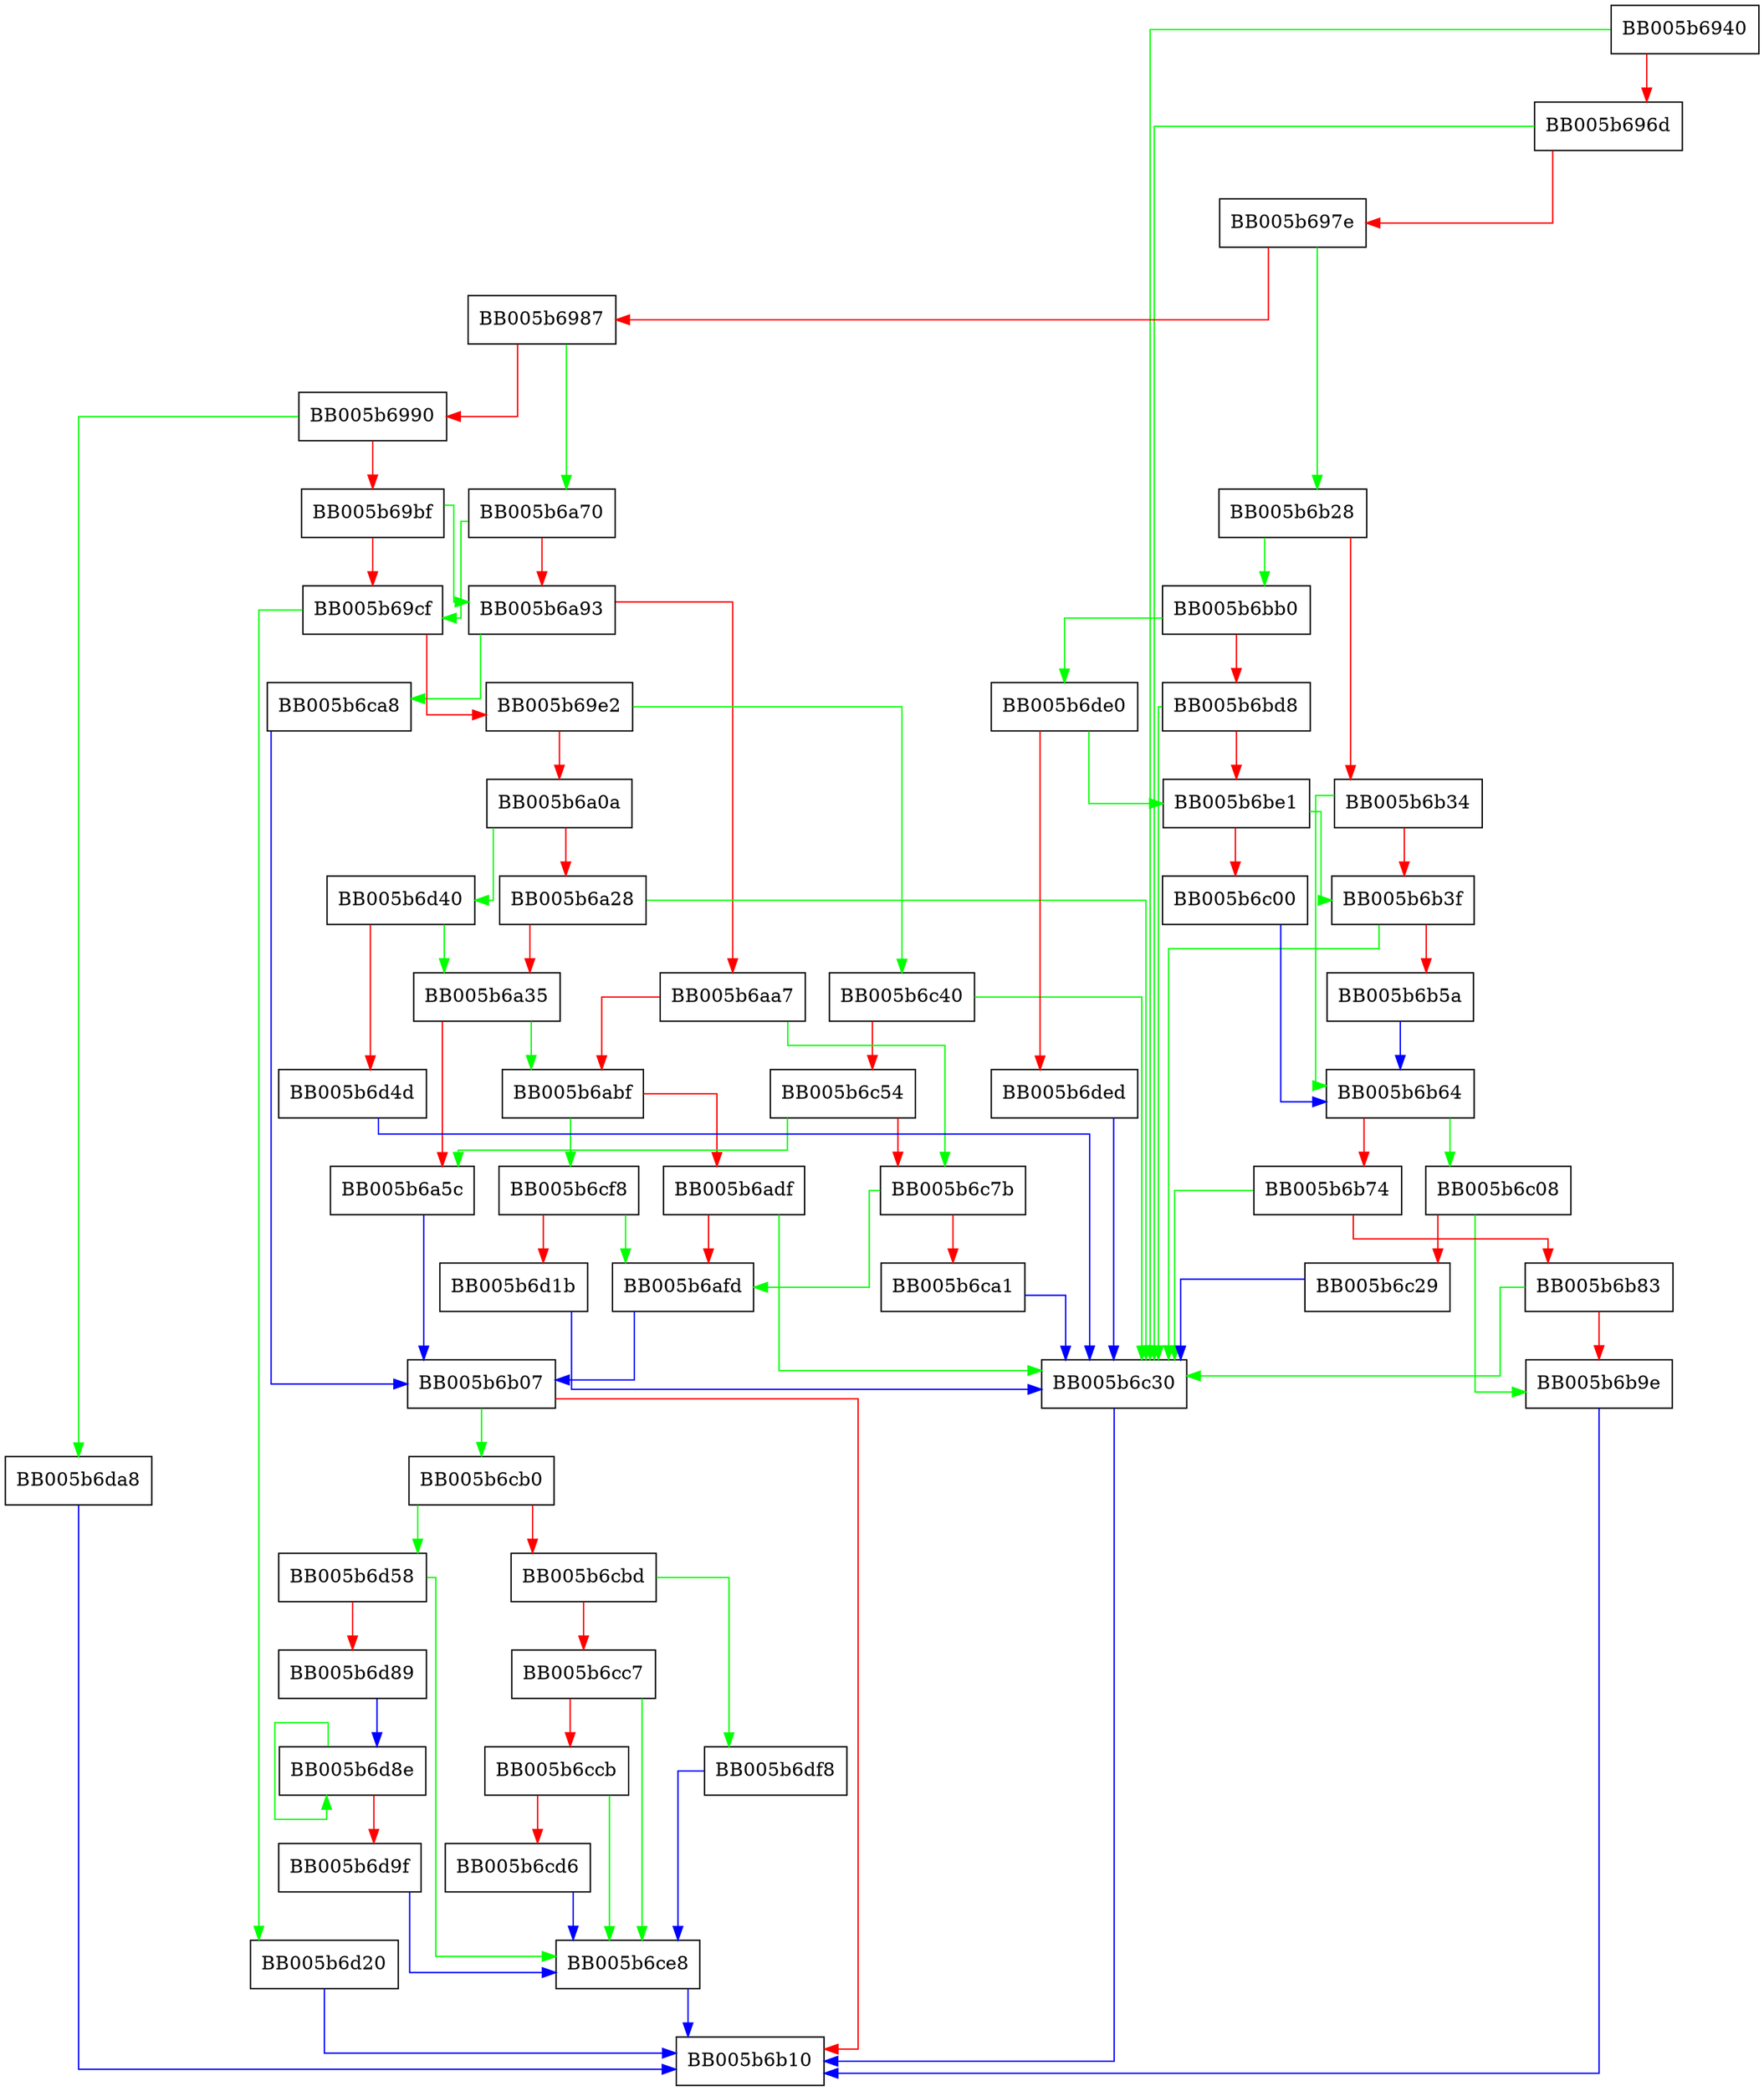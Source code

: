 digraph aes_ocb_cipher {
  node [shape="box"];
  graph [splines=ortho];
  BB005b6940 -> BB005b6c30 [color="green"];
  BB005b6940 -> BB005b696d [color="red"];
  BB005b696d -> BB005b6c30 [color="green"];
  BB005b696d -> BB005b697e [color="red"];
  BB005b697e -> BB005b6b28 [color="green"];
  BB005b697e -> BB005b6987 [color="red"];
  BB005b6987 -> BB005b6a70 [color="green"];
  BB005b6987 -> BB005b6990 [color="red"];
  BB005b6990 -> BB005b6da8 [color="green"];
  BB005b6990 -> BB005b69bf [color="red"];
  BB005b69bf -> BB005b6a93 [color="green"];
  BB005b69bf -> BB005b69cf [color="red"];
  BB005b69cf -> BB005b6d20 [color="green"];
  BB005b69cf -> BB005b69e2 [color="red"];
  BB005b69e2 -> BB005b6c40 [color="green"];
  BB005b69e2 -> BB005b6a0a [color="red"];
  BB005b6a0a -> BB005b6d40 [color="green"];
  BB005b6a0a -> BB005b6a28 [color="red"];
  BB005b6a28 -> BB005b6c30 [color="green"];
  BB005b6a28 -> BB005b6a35 [color="red"];
  BB005b6a35 -> BB005b6abf [color="green"];
  BB005b6a35 -> BB005b6a5c [color="red"];
  BB005b6a5c -> BB005b6b07 [color="blue"];
  BB005b6a70 -> BB005b69cf [color="green"];
  BB005b6a70 -> BB005b6a93 [color="red"];
  BB005b6a93 -> BB005b6ca8 [color="green"];
  BB005b6a93 -> BB005b6aa7 [color="red"];
  BB005b6aa7 -> BB005b6c7b [color="green"];
  BB005b6aa7 -> BB005b6abf [color="red"];
  BB005b6abf -> BB005b6cf8 [color="green"];
  BB005b6abf -> BB005b6adf [color="red"];
  BB005b6adf -> BB005b6c30 [color="green"];
  BB005b6adf -> BB005b6afd [color="red"];
  BB005b6afd -> BB005b6b07 [color="blue"];
  BB005b6b07 -> BB005b6cb0 [color="green"];
  BB005b6b07 -> BB005b6b10 [color="red"];
  BB005b6b28 -> BB005b6bb0 [color="green"];
  BB005b6b28 -> BB005b6b34 [color="red"];
  BB005b6b34 -> BB005b6b64 [color="green"];
  BB005b6b34 -> BB005b6b3f [color="red"];
  BB005b6b3f -> BB005b6c30 [color="green"];
  BB005b6b3f -> BB005b6b5a [color="red"];
  BB005b6b5a -> BB005b6b64 [color="blue"];
  BB005b6b64 -> BB005b6c08 [color="green"];
  BB005b6b64 -> BB005b6b74 [color="red"];
  BB005b6b74 -> BB005b6c30 [color="green"];
  BB005b6b74 -> BB005b6b83 [color="red"];
  BB005b6b83 -> BB005b6c30 [color="green"];
  BB005b6b83 -> BB005b6b9e [color="red"];
  BB005b6b9e -> BB005b6b10 [color="blue"];
  BB005b6bb0 -> BB005b6de0 [color="green"];
  BB005b6bb0 -> BB005b6bd8 [color="red"];
  BB005b6bd8 -> BB005b6c30 [color="green"];
  BB005b6bd8 -> BB005b6be1 [color="red"];
  BB005b6be1 -> BB005b6b3f [color="green"];
  BB005b6be1 -> BB005b6c00 [color="red"];
  BB005b6c00 -> BB005b6b64 [color="blue"];
  BB005b6c08 -> BB005b6b9e [color="green"];
  BB005b6c08 -> BB005b6c29 [color="red"];
  BB005b6c29 -> BB005b6c30 [color="blue"];
  BB005b6c30 -> BB005b6b10 [color="blue"];
  BB005b6c40 -> BB005b6c30 [color="green"];
  BB005b6c40 -> BB005b6c54 [color="red"];
  BB005b6c54 -> BB005b6a5c [color="green"];
  BB005b6c54 -> BB005b6c7b [color="red"];
  BB005b6c7b -> BB005b6afd [color="green"];
  BB005b6c7b -> BB005b6ca1 [color="red"];
  BB005b6ca1 -> BB005b6c30 [color="blue"];
  BB005b6ca8 -> BB005b6b07 [color="blue"];
  BB005b6cb0 -> BB005b6d58 [color="green"];
  BB005b6cb0 -> BB005b6cbd [color="red"];
  BB005b6cbd -> BB005b6df8 [color="green"];
  BB005b6cbd -> BB005b6cc7 [color="red"];
  BB005b6cc7 -> BB005b6ce8 [color="green"];
  BB005b6cc7 -> BB005b6ccb [color="red"];
  BB005b6ccb -> BB005b6ce8 [color="green"];
  BB005b6ccb -> BB005b6cd6 [color="red"];
  BB005b6cd6 -> BB005b6ce8 [color="blue"];
  BB005b6ce8 -> BB005b6b10 [color="blue"];
  BB005b6cf8 -> BB005b6afd [color="green"];
  BB005b6cf8 -> BB005b6d1b [color="red"];
  BB005b6d1b -> BB005b6c30 [color="blue"];
  BB005b6d20 -> BB005b6b10 [color="blue"];
  BB005b6d40 -> BB005b6a35 [color="green"];
  BB005b6d40 -> BB005b6d4d [color="red"];
  BB005b6d4d -> BB005b6c30 [color="blue"];
  BB005b6d58 -> BB005b6ce8 [color="green"];
  BB005b6d58 -> BB005b6d89 [color="red"];
  BB005b6d89 -> BB005b6d8e [color="blue"];
  BB005b6d8e -> BB005b6d8e [color="green"];
  BB005b6d8e -> BB005b6d9f [color="red"];
  BB005b6d9f -> BB005b6ce8 [color="blue"];
  BB005b6da8 -> BB005b6b10 [color="blue"];
  BB005b6de0 -> BB005b6be1 [color="green"];
  BB005b6de0 -> BB005b6ded [color="red"];
  BB005b6ded -> BB005b6c30 [color="blue"];
  BB005b6df8 -> BB005b6ce8 [color="blue"];
}